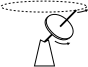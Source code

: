<?xml version="1.0" encoding="UTF-8"?>
<dia:diagram xmlns:dia="http://www.lysator.liu.se/~alla/dia/">
  <dia:layer name="Background" visible="true">
    <dia:object type="Standard - Ellipse" version="0" id="O0">
      <dia:attribute name="obj_pos">
        <dia:point val="5.131,3.456"/>
      </dia:attribute>
      <dia:attribute name="obj_bb">
        <dia:rectangle val="5.126,3.451;9.411,4.011"/>
      </dia:attribute>
      <dia:attribute name="elem_corner">
        <dia:point val="5.131,3.456"/>
      </dia:attribute>
      <dia:attribute name="elem_width">
        <dia:real val="4.275"/>
      </dia:attribute>
      <dia:attribute name="elem_height">
        <dia:real val="0.55"/>
      </dia:attribute>
      <dia:attribute name="border_width">
        <dia:real val="0.01"/>
      </dia:attribute>
      <dia:attribute name="show_background">
        <dia:boolean val="false"/>
      </dia:attribute>
      <dia:attribute name="line_style">
        <dia:enum val="4"/>
      </dia:attribute>
    </dia:object>
    <dia:object type="Standard - Polygon" version="0" id="O1">
      <dia:attribute name="obj_pos">
        <dia:point val="7.1,5.4"/>
      </dia:attribute>
      <dia:attribute name="obj_bb">
        <dia:rectangle val="6.769,5.363;7.831,6.725"/>
      </dia:attribute>
      <dia:attribute name="poly_points">
        <dia:point val="7.1,5.4"/>
        <dia:point val="7.3,5.5"/>
        <dia:point val="7.5,5.4"/>
        <dia:point val="7.8,6.7"/>
        <dia:point val="6.8,6.7"/>
      </dia:attribute>
      <dia:attribute name="line_width">
        <dia:real val="0.05"/>
      </dia:attribute>
      <dia:attribute name="show_background">
        <dia:boolean val="true"/>
      </dia:attribute>
    </dia:object>
    <dia:object type="Standard - Line" version="0" id="O2">
      <dia:attribute name="obj_pos">
        <dia:point val="7.3,5.5"/>
      </dia:attribute>
      <dia:attribute name="obj_bb">
        <dia:rectangle val="7.236,4.68;8.12,5.564"/>
      </dia:attribute>
      <dia:attribute name="conn_endpoints">
        <dia:point val="7.3,5.5"/>
        <dia:point val="8.056,4.744"/>
      </dia:attribute>
      <dia:attribute name="numcp">
        <dia:int val="1"/>
      </dia:attribute>
      <dia:attribute name="line_width">
        <dia:real val="0.09"/>
      </dia:attribute>
      <dia:connections>
        <dia:connection handle="0" to="O1" connection="2"/>
      </dia:connections>
    </dia:object>
    <dia:object type="Standard - Beziergon" version="0" id="O3">
      <dia:attribute name="obj_pos">
        <dia:point val="8.434,4.52"/>
      </dia:attribute>
      <dia:attribute name="obj_bb">
        <dia:rectangle val="7.315,4.156;8.689,5.409"/>
      </dia:attribute>
      <dia:attribute name="bez_points">
        <dia:point val="8.434,4.52"/>
        <dia:point val="9.084,5.22"/>
        <dia:point val="8.284,5.795"/>
        <dia:point val="7.584,5.032"/>
        <dia:point val="6.884,4.27"/>
        <dia:point val="7.784,3.82"/>
      </dia:attribute>
      <dia:attribute name="corner_types">
        <dia:enum val="0"/>
        <dia:enum val="0"/>
        <dia:enum val="0"/>
      </dia:attribute>
      <dia:attribute name="line_width">
        <dia:real val="0.03"/>
      </dia:attribute>
      <dia:attribute name="show_background">
        <dia:boolean val="true"/>
      </dia:attribute>
    </dia:object>
    <dia:object type="Standard - Beziergon" version="0" id="O4">
      <dia:attribute name="obj_pos">
        <dia:point val="8.494,4.469"/>
      </dia:attribute>
      <dia:attribute name="obj_bb">
        <dia:rectangle val="7.375,4.105;8.749,5.358"/>
      </dia:attribute>
      <dia:attribute name="bez_points">
        <dia:point val="8.494,4.469"/>
        <dia:point val="9.144,5.169"/>
        <dia:point val="8.344,5.744"/>
        <dia:point val="7.644,4.981"/>
        <dia:point val="6.944,4.219"/>
        <dia:point val="7.844,3.769"/>
      </dia:attribute>
      <dia:attribute name="corner_types">
        <dia:enum val="0"/>
        <dia:enum val="0"/>
        <dia:enum val="0"/>
      </dia:attribute>
      <dia:attribute name="line_width">
        <dia:real val="0.03"/>
      </dia:attribute>
      <dia:attribute name="show_background">
        <dia:boolean val="true"/>
      </dia:attribute>
    </dia:object>
    <dia:object type="Standard - Line" version="0" id="O5">
      <dia:attribute name="obj_pos">
        <dia:point val="8.081,4.731"/>
      </dia:attribute>
      <dia:attribute name="obj_bb">
        <dia:rectangle val="8.018,3.843;8.954,4.795"/>
      </dia:attribute>
      <dia:attribute name="conn_endpoints">
        <dia:point val="8.081,4.731"/>
        <dia:point val="8.89,3.907"/>
      </dia:attribute>
      <dia:attribute name="numcp">
        <dia:int val="1"/>
      </dia:attribute>
      <dia:attribute name="line_width">
        <dia:real val="0.09"/>
      </dia:attribute>
    </dia:object>
    <dia:object type="Standard - Arc" version="0" id="O6">
      <dia:attribute name="obj_pos">
        <dia:point val="7.819,5.456"/>
      </dia:attribute>
      <dia:attribute name="obj_bb">
        <dia:rectangle val="7.808,5.445;8.58,5.612"/>
      </dia:attribute>
      <dia:attribute name="conn_endpoints">
        <dia:point val="7.819,5.456"/>
        <dia:point val="8.556,5.556"/>
      </dia:attribute>
      <dia:attribute name="curve_distance">
        <dia:real val="0.089"/>
      </dia:attribute>
      <dia:attribute name="line_width">
        <dia:real val="0.02"/>
      </dia:attribute>
      <dia:attribute name="end_arrow">
        <dia:enum val="1"/>
      </dia:attribute>
      <dia:attribute name="end_arrow_length">
        <dia:real val="0.1"/>
      </dia:attribute>
      <dia:attribute name="end_arrow_width">
        <dia:real val="0.1"/>
      </dia:attribute>
    </dia:object>
    <dia:object type="Standard - Arc" version="0" id="O7">
      <dia:attribute name="obj_pos">
        <dia:point val="8.941,4.025"/>
      </dia:attribute>
      <dia:attribute name="obj_bb">
        <dia:rectangle val="8.928,3.794;9.494,4.037"/>
      </dia:attribute>
      <dia:attribute name="conn_endpoints">
        <dia:point val="8.941,4.025"/>
        <dia:point val="9.459,3.894"/>
      </dia:attribute>
      <dia:attribute name="curve_distance">
        <dia:real val="0.019"/>
      </dia:attribute>
      <dia:attribute name="line_width">
        <dia:real val="0.02"/>
      </dia:attribute>
      <dia:attribute name="end_arrow">
        <dia:enum val="1"/>
      </dia:attribute>
      <dia:attribute name="end_arrow_length">
        <dia:real val="0.1"/>
      </dia:attribute>
      <dia:attribute name="end_arrow_width">
        <dia:real val="0.1"/>
      </dia:attribute>
    </dia:object>
  </dia:layer>
</dia:diagram>
